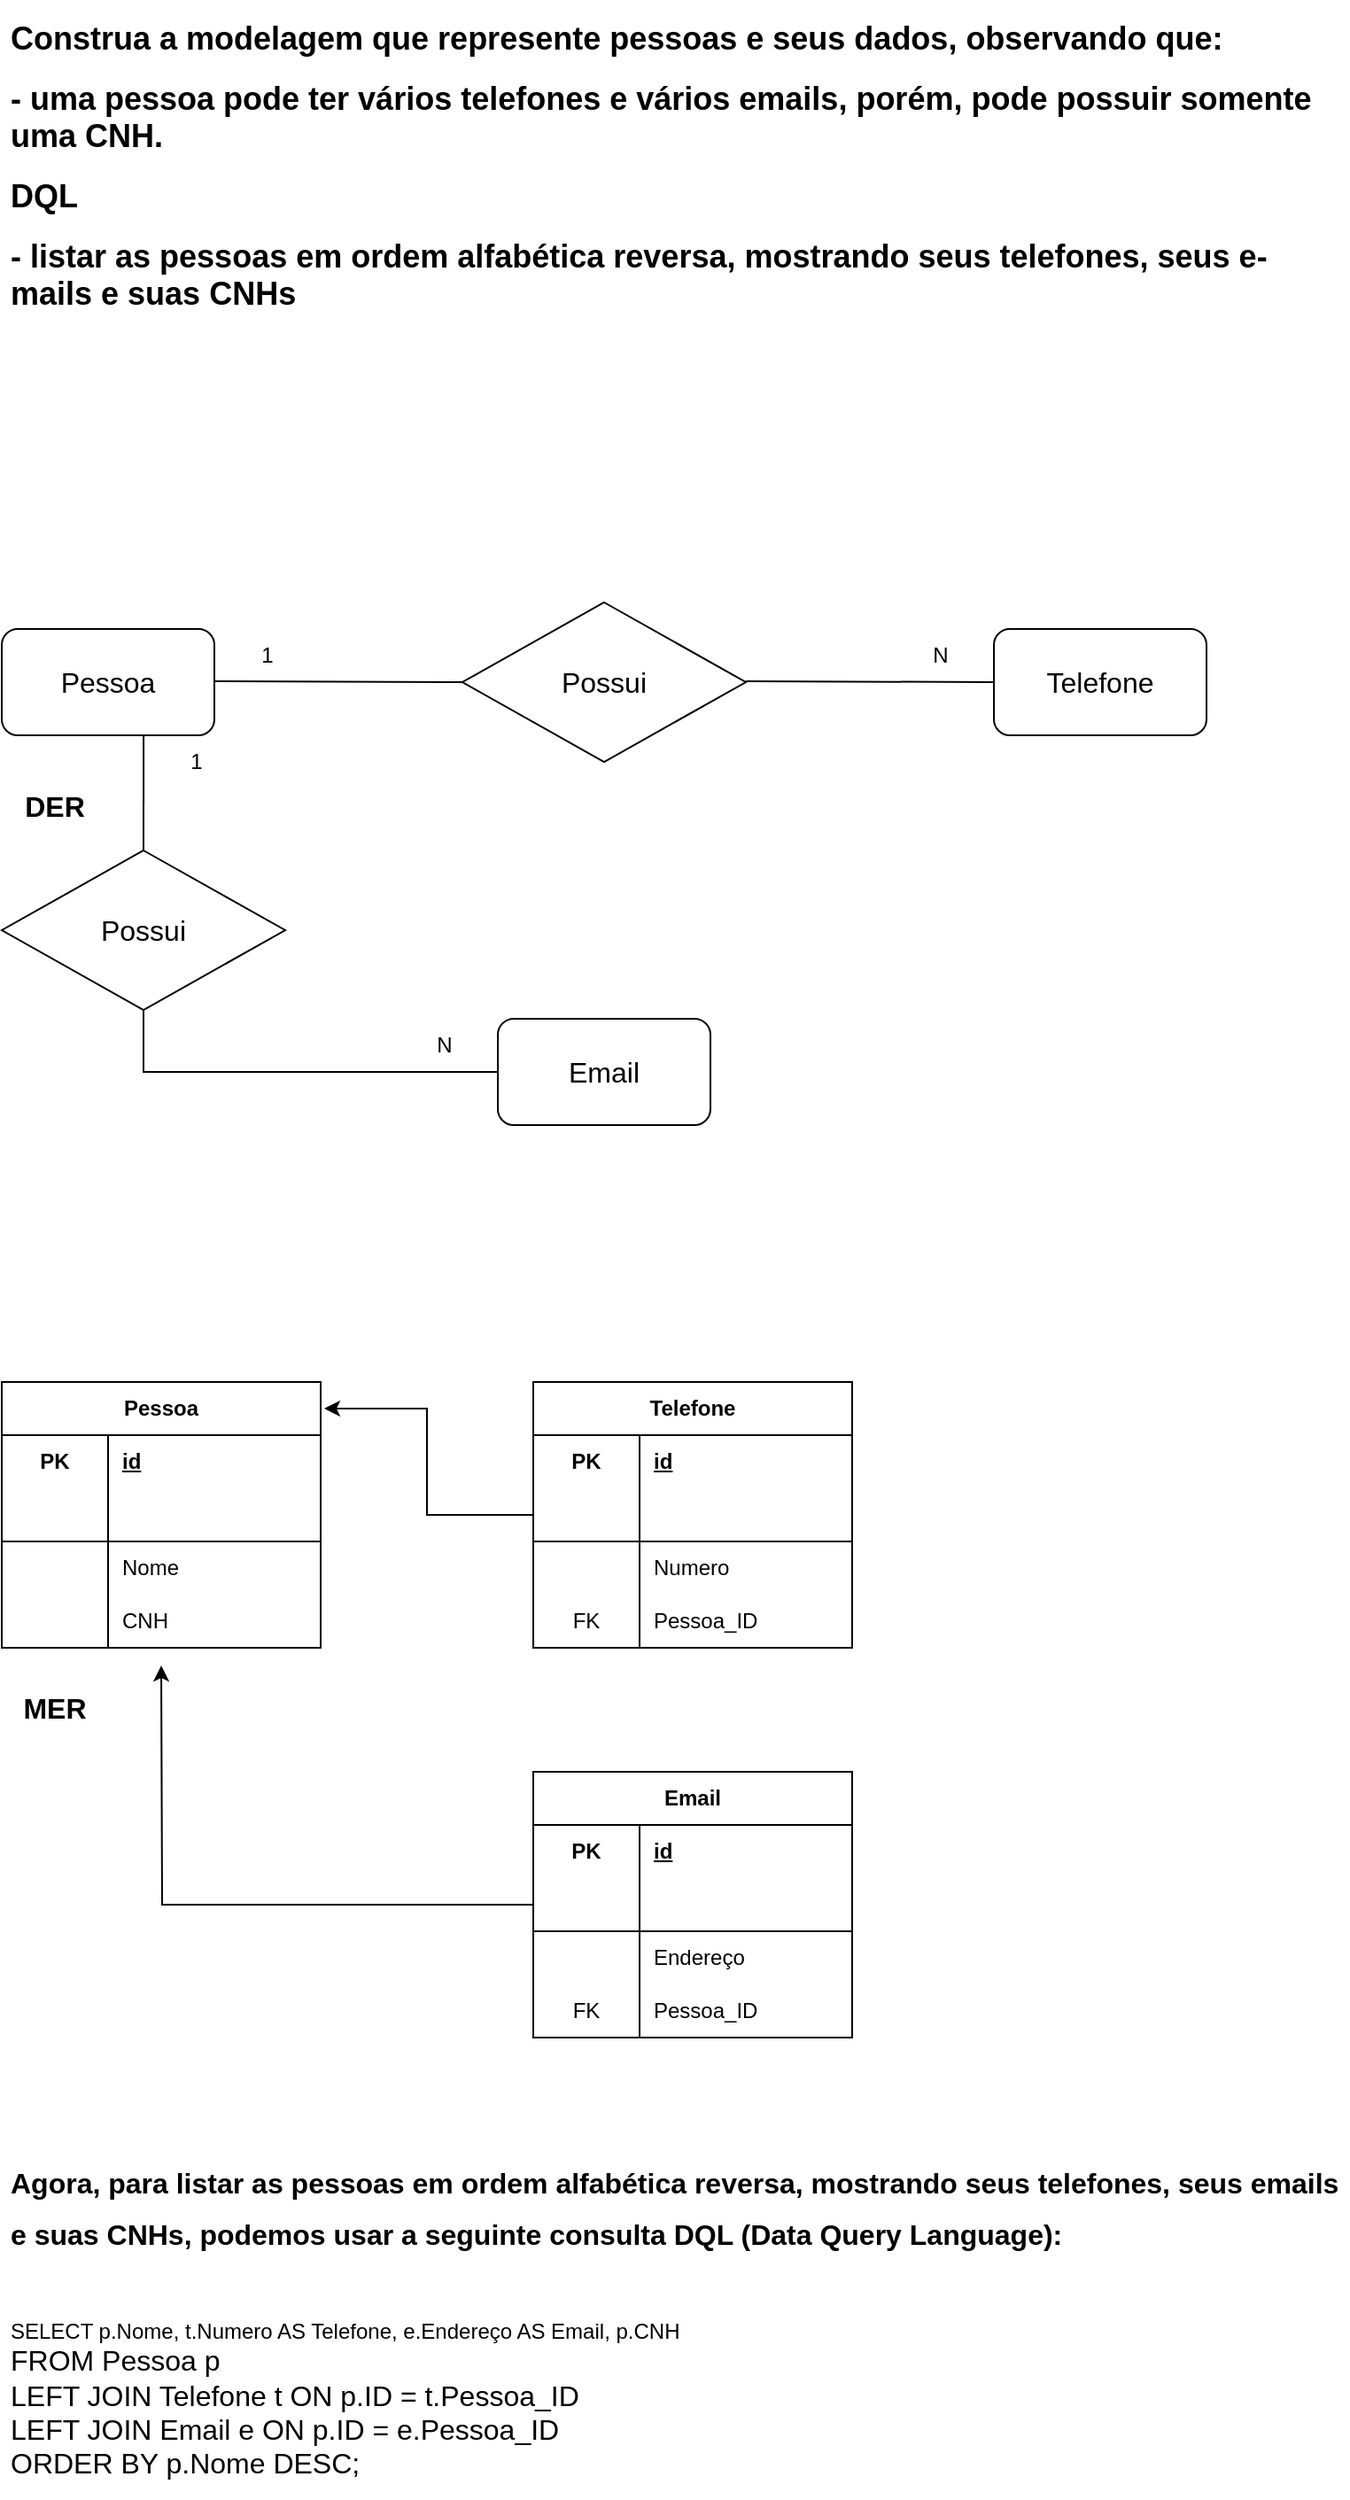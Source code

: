 <mxfile version="21.6.5" type="github">
  <diagram name="Página-1" id="QylRcB9uHjfK3iSPX28R">
    <mxGraphModel dx="1050" dy="574" grid="1" gridSize="10" guides="1" tooltips="1" connect="1" arrows="1" fold="1" page="1" pageScale="1" pageWidth="827" pageHeight="1169" math="0" shadow="0">
      <root>
        <mxCell id="0" />
        <mxCell id="1" parent="0" />
        <mxCell id="6VKLtYgtWfYLUNmkYSvm-1" value="&lt;h1 style=&quot;font-size: 18px;&quot;&gt;&lt;font style=&quot;font-size: 18px;&quot;&gt;Construa a modelagem que represente pessoas e seus dados, observando que:&lt;/font&gt;&lt;/h1&gt;&lt;h1 style=&quot;font-size: 18px;&quot;&gt;&lt;font style=&quot;font-size: 18px;&quot;&gt;- uma pessoa pode ter vários telefones e vários emails, porém, pode possuir somente uma CNH.&lt;/font&gt;&lt;/h1&gt;&lt;h1 style=&quot;font-size: 18px;&quot;&gt;&lt;font style=&quot;font-size: 18px;&quot;&gt;DQL&lt;/font&gt;&lt;/h1&gt;&lt;h1 style=&quot;font-size: 18px;&quot;&gt;&lt;font style=&quot;font-size: 18px;&quot;&gt;- listar as pessoas em ordem alfabética reversa, mostrando seus telefones, seus e-mails e suas CNHs&lt;/font&gt;&lt;/h1&gt;" style="text;html=1;strokeColor=none;fillColor=none;spacing=5;spacingTop=-20;whiteSpace=wrap;overflow=hidden;rounded=0;" parent="1" vertex="1">
          <mxGeometry x="40" y="230" width="760" height="200" as="geometry" />
        </mxCell>
        <mxCell id="6VKLtYgtWfYLUNmkYSvm-2" value="" style="group" parent="1" vertex="1" connectable="0">
          <mxGeometry x="40" y="560" width="680" height="130" as="geometry" />
        </mxCell>
        <mxCell id="6VKLtYgtWfYLUNmkYSvm-3" value="&lt;font style=&quot;font-size: 16px;&quot;&gt;Pessoa&lt;/font&gt;" style="rounded=1;whiteSpace=wrap;html=1;" parent="6VKLtYgtWfYLUNmkYSvm-2" vertex="1">
          <mxGeometry y="15" width="120" height="60" as="geometry" />
        </mxCell>
        <mxCell id="6VKLtYgtWfYLUNmkYSvm-4" value="" style="endArrow=none;html=1;rounded=0;endFill=0;" parent="6VKLtYgtWfYLUNmkYSvm-2" edge="1">
          <mxGeometry width="50" height="50" relative="1" as="geometry">
            <mxPoint x="120" y="44.5" as="sourcePoint" />
            <mxPoint x="260" y="45" as="targetPoint" />
          </mxGeometry>
        </mxCell>
        <mxCell id="6VKLtYgtWfYLUNmkYSvm-5" value="&lt;font style=&quot;font-size: 16px;&quot;&gt;Possui&lt;/font&gt;" style="rhombus;whiteSpace=wrap;html=1;" parent="6VKLtYgtWfYLUNmkYSvm-2" vertex="1">
          <mxGeometry x="260" width="160" height="90" as="geometry" />
        </mxCell>
        <mxCell id="6VKLtYgtWfYLUNmkYSvm-6" value="&lt;font style=&quot;font-size: 16px;&quot;&gt;Telefone&lt;/font&gt;" style="rounded=1;whiteSpace=wrap;html=1;" parent="6VKLtYgtWfYLUNmkYSvm-2" vertex="1">
          <mxGeometry x="560" y="15" width="120" height="60" as="geometry" />
        </mxCell>
        <mxCell id="6VKLtYgtWfYLUNmkYSvm-7" value="" style="endArrow=none;html=1;rounded=0;endFill=0;" parent="6VKLtYgtWfYLUNmkYSvm-2" edge="1">
          <mxGeometry width="50" height="50" relative="1" as="geometry">
            <mxPoint x="420" y="44.5" as="sourcePoint" />
            <mxPoint x="560" y="45" as="targetPoint" />
          </mxGeometry>
        </mxCell>
        <mxCell id="6VKLtYgtWfYLUNmkYSvm-8" value="1" style="text;html=1;strokeColor=none;fillColor=none;align=center;verticalAlign=middle;whiteSpace=wrap;rounded=0;" parent="6VKLtYgtWfYLUNmkYSvm-2" vertex="1">
          <mxGeometry x="120" y="15" width="60" height="30" as="geometry" />
        </mxCell>
        <mxCell id="6VKLtYgtWfYLUNmkYSvm-9" value="N" style="text;html=1;strokeColor=none;fillColor=none;align=center;verticalAlign=middle;whiteSpace=wrap;rounded=0;" parent="6VKLtYgtWfYLUNmkYSvm-2" vertex="1">
          <mxGeometry x="500" y="15" width="60" height="30" as="geometry" />
        </mxCell>
        <mxCell id="6VKLtYgtWfYLUNmkYSvm-10" value="&lt;font style=&quot;font-size: 16px;&quot;&gt;&lt;b&gt;DER&lt;/b&gt;&lt;/font&gt;" style="text;html=1;strokeColor=none;fillColor=none;align=center;verticalAlign=middle;whiteSpace=wrap;rounded=0;" parent="6VKLtYgtWfYLUNmkYSvm-2" vertex="1">
          <mxGeometry y="100" width="60" height="30" as="geometry" />
        </mxCell>
        <mxCell id="6VKLtYgtWfYLUNmkYSvm-34" value="1" style="text;html=1;strokeColor=none;fillColor=none;align=center;verticalAlign=middle;whiteSpace=wrap;rounded=0;" parent="6VKLtYgtWfYLUNmkYSvm-2" vertex="1">
          <mxGeometry x="80" y="75" width="60" height="30" as="geometry" />
        </mxCell>
        <mxCell id="6VKLtYgtWfYLUNmkYSvm-20" value="&lt;font style=&quot;font-size: 16px;&quot;&gt;Email&lt;/font&gt;" style="rounded=1;whiteSpace=wrap;html=1;" parent="1" vertex="1">
          <mxGeometry x="320" y="795" width="120" height="60" as="geometry" />
        </mxCell>
        <mxCell id="6VKLtYgtWfYLUNmkYSvm-35" value="N" style="text;html=1;strokeColor=none;fillColor=none;align=center;verticalAlign=middle;whiteSpace=wrap;rounded=0;" parent="1" vertex="1">
          <mxGeometry x="260" y="795" width="60" height="30" as="geometry" />
        </mxCell>
        <mxCell id="6VKLtYgtWfYLUNmkYSvm-36" value="&lt;font style=&quot;font-size: 16px;&quot;&gt;&lt;b&gt;MER&lt;/b&gt;&lt;/font&gt;" style="text;html=1;strokeColor=none;fillColor=none;align=center;verticalAlign=middle;whiteSpace=wrap;rounded=0;" parent="1" vertex="1">
          <mxGeometry x="40" y="1169" width="60" height="30" as="geometry" />
        </mxCell>
        <mxCell id="6VKLtYgtWfYLUNmkYSvm-22" value="" style="endArrow=none;html=1;rounded=0;entryX=0;entryY=0.5;entryDx=0;entryDy=0;endFill=0;" parent="1" source="6VKLtYgtWfYLUNmkYSvm-21" target="6VKLtYgtWfYLUNmkYSvm-20" edge="1">
          <mxGeometry width="50" height="50" relative="1" as="geometry">
            <mxPoint x="120.04" y="635" as="sourcePoint" />
            <mxPoint x="120" y="777.02" as="targetPoint" />
            <Array as="points">
              <mxPoint x="120" y="825" />
            </Array>
          </mxGeometry>
        </mxCell>
        <mxCell id="6VKLtYgtWfYLUNmkYSvm-38" value="" style="endArrow=none;html=1;rounded=0;entryX=0.5;entryY=0;entryDx=0;entryDy=0;endFill=0;" parent="1" target="6VKLtYgtWfYLUNmkYSvm-21" edge="1">
          <mxGeometry width="50" height="50" relative="1" as="geometry">
            <mxPoint x="120.04" y="635" as="sourcePoint" />
            <mxPoint x="320" y="825" as="targetPoint" />
            <Array as="points" />
          </mxGeometry>
        </mxCell>
        <mxCell id="6VKLtYgtWfYLUNmkYSvm-21" value="&lt;font style=&quot;font-size: 16px;&quot;&gt;Possui&lt;/font&gt;" style="rhombus;whiteSpace=wrap;html=1;" parent="1" vertex="1">
          <mxGeometry x="40" y="700" width="160" height="90" as="geometry" />
        </mxCell>
        <mxCell id="6VKLtYgtWfYLUNmkYSvm-39" value="Pessoa" style="shape=table;startSize=30;container=1;collapsible=1;childLayout=tableLayout;fixedRows=1;rowLines=0;fontStyle=1;align=center;resizeLast=1;html=1;whiteSpace=wrap;" parent="1" vertex="1">
          <mxGeometry x="40" y="1000" width="180" height="150" as="geometry" />
        </mxCell>
        <mxCell id="6VKLtYgtWfYLUNmkYSvm-40" value="" style="shape=tableRow;horizontal=0;startSize=0;swimlaneHead=0;swimlaneBody=0;fillColor=none;collapsible=0;dropTarget=0;points=[[0,0.5],[1,0.5]];portConstraint=eastwest;top=0;left=0;right=0;bottom=0;html=1;" parent="6VKLtYgtWfYLUNmkYSvm-39" vertex="1">
          <mxGeometry y="30" width="180" height="30" as="geometry" />
        </mxCell>
        <mxCell id="6VKLtYgtWfYLUNmkYSvm-41" value="PK" style="shape=partialRectangle;connectable=0;fillColor=none;top=0;left=0;bottom=0;right=0;fontStyle=1;overflow=hidden;html=1;whiteSpace=wrap;" parent="6VKLtYgtWfYLUNmkYSvm-40" vertex="1">
          <mxGeometry width="60" height="30" as="geometry">
            <mxRectangle width="60" height="30" as="alternateBounds" />
          </mxGeometry>
        </mxCell>
        <mxCell id="6VKLtYgtWfYLUNmkYSvm-42" value="id" style="shape=partialRectangle;connectable=0;fillColor=none;top=0;left=0;bottom=0;right=0;align=left;spacingLeft=6;fontStyle=5;overflow=hidden;html=1;whiteSpace=wrap;" parent="6VKLtYgtWfYLUNmkYSvm-40" vertex="1">
          <mxGeometry x="60" width="120" height="30" as="geometry">
            <mxRectangle width="120" height="30" as="alternateBounds" />
          </mxGeometry>
        </mxCell>
        <mxCell id="6VKLtYgtWfYLUNmkYSvm-43" value="" style="shape=tableRow;horizontal=0;startSize=0;swimlaneHead=0;swimlaneBody=0;fillColor=none;collapsible=0;dropTarget=0;points=[[0,0.5],[1,0.5]];portConstraint=eastwest;top=0;left=0;right=0;bottom=1;html=1;" parent="6VKLtYgtWfYLUNmkYSvm-39" vertex="1">
          <mxGeometry y="60" width="180" height="30" as="geometry" />
        </mxCell>
        <mxCell id="6VKLtYgtWfYLUNmkYSvm-44" value="" style="shape=partialRectangle;connectable=0;fillColor=none;top=0;left=0;bottom=0;right=0;fontStyle=1;overflow=hidden;html=1;whiteSpace=wrap;" parent="6VKLtYgtWfYLUNmkYSvm-43" vertex="1">
          <mxGeometry width="60" height="30" as="geometry">
            <mxRectangle width="60" height="30" as="alternateBounds" />
          </mxGeometry>
        </mxCell>
        <mxCell id="6VKLtYgtWfYLUNmkYSvm-45" value="" style="shape=partialRectangle;connectable=0;fillColor=none;top=0;left=0;bottom=0;right=0;align=left;spacingLeft=6;fontStyle=5;overflow=hidden;html=1;whiteSpace=wrap;" parent="6VKLtYgtWfYLUNmkYSvm-43" vertex="1">
          <mxGeometry x="60" width="120" height="30" as="geometry">
            <mxRectangle width="120" height="30" as="alternateBounds" />
          </mxGeometry>
        </mxCell>
        <mxCell id="6VKLtYgtWfYLUNmkYSvm-46" value="" style="shape=tableRow;horizontal=0;startSize=0;swimlaneHead=0;swimlaneBody=0;fillColor=none;collapsible=0;dropTarget=0;points=[[0,0.5],[1,0.5]];portConstraint=eastwest;top=0;left=0;right=0;bottom=0;html=1;" parent="6VKLtYgtWfYLUNmkYSvm-39" vertex="1">
          <mxGeometry y="90" width="180" height="30" as="geometry" />
        </mxCell>
        <mxCell id="6VKLtYgtWfYLUNmkYSvm-47" value="" style="shape=partialRectangle;connectable=0;fillColor=none;top=0;left=0;bottom=0;right=0;editable=1;overflow=hidden;html=1;whiteSpace=wrap;" parent="6VKLtYgtWfYLUNmkYSvm-46" vertex="1">
          <mxGeometry width="60" height="30" as="geometry">
            <mxRectangle width="60" height="30" as="alternateBounds" />
          </mxGeometry>
        </mxCell>
        <mxCell id="6VKLtYgtWfYLUNmkYSvm-48" value="Nome" style="shape=partialRectangle;connectable=0;fillColor=none;top=0;left=0;bottom=0;right=0;align=left;spacingLeft=6;overflow=hidden;html=1;whiteSpace=wrap;" parent="6VKLtYgtWfYLUNmkYSvm-46" vertex="1">
          <mxGeometry x="60" width="120" height="30" as="geometry">
            <mxRectangle width="120" height="30" as="alternateBounds" />
          </mxGeometry>
        </mxCell>
        <mxCell id="6VKLtYgtWfYLUNmkYSvm-49" value="" style="shape=tableRow;horizontal=0;startSize=0;swimlaneHead=0;swimlaneBody=0;fillColor=none;collapsible=0;dropTarget=0;points=[[0,0.5],[1,0.5]];portConstraint=eastwest;top=0;left=0;right=0;bottom=0;html=1;" parent="6VKLtYgtWfYLUNmkYSvm-39" vertex="1">
          <mxGeometry y="120" width="180" height="30" as="geometry" />
        </mxCell>
        <mxCell id="6VKLtYgtWfYLUNmkYSvm-50" value="" style="shape=partialRectangle;connectable=0;fillColor=none;top=0;left=0;bottom=0;right=0;editable=1;overflow=hidden;html=1;whiteSpace=wrap;" parent="6VKLtYgtWfYLUNmkYSvm-49" vertex="1">
          <mxGeometry width="60" height="30" as="geometry">
            <mxRectangle width="60" height="30" as="alternateBounds" />
          </mxGeometry>
        </mxCell>
        <mxCell id="6VKLtYgtWfYLUNmkYSvm-51" value="CNH" style="shape=partialRectangle;connectable=0;fillColor=none;top=0;left=0;bottom=0;right=0;align=left;spacingLeft=6;overflow=hidden;html=1;whiteSpace=wrap;" parent="6VKLtYgtWfYLUNmkYSvm-49" vertex="1">
          <mxGeometry x="60" width="120" height="30" as="geometry">
            <mxRectangle width="120" height="30" as="alternateBounds" />
          </mxGeometry>
        </mxCell>
        <mxCell id="6VKLtYgtWfYLUNmkYSvm-78" style="edgeStyle=orthogonalEdgeStyle;rounded=0;orthogonalLoop=1;jettySize=auto;html=1;entryX=1.011;entryY=0.1;entryDx=0;entryDy=0;entryPerimeter=0;" parent="1" source="6VKLtYgtWfYLUNmkYSvm-52" target="6VKLtYgtWfYLUNmkYSvm-39" edge="1">
          <mxGeometry relative="1" as="geometry" />
        </mxCell>
        <mxCell id="6VKLtYgtWfYLUNmkYSvm-52" value="Telefone" style="shape=table;startSize=30;container=1;collapsible=1;childLayout=tableLayout;fixedRows=1;rowLines=0;fontStyle=1;align=center;resizeLast=1;html=1;whiteSpace=wrap;" parent="1" vertex="1">
          <mxGeometry x="340" y="1000" width="180" height="150" as="geometry" />
        </mxCell>
        <mxCell id="6VKLtYgtWfYLUNmkYSvm-53" value="" style="shape=tableRow;horizontal=0;startSize=0;swimlaneHead=0;swimlaneBody=0;fillColor=none;collapsible=0;dropTarget=0;points=[[0,0.5],[1,0.5]];portConstraint=eastwest;top=0;left=0;right=0;bottom=0;html=1;" parent="6VKLtYgtWfYLUNmkYSvm-52" vertex="1">
          <mxGeometry y="30" width="180" height="30" as="geometry" />
        </mxCell>
        <mxCell id="6VKLtYgtWfYLUNmkYSvm-54" value="PK" style="shape=partialRectangle;connectable=0;fillColor=none;top=0;left=0;bottom=0;right=0;fontStyle=1;overflow=hidden;html=1;whiteSpace=wrap;" parent="6VKLtYgtWfYLUNmkYSvm-53" vertex="1">
          <mxGeometry width="60" height="30" as="geometry">
            <mxRectangle width="60" height="30" as="alternateBounds" />
          </mxGeometry>
        </mxCell>
        <mxCell id="6VKLtYgtWfYLUNmkYSvm-55" value="id" style="shape=partialRectangle;connectable=0;fillColor=none;top=0;left=0;bottom=0;right=0;align=left;spacingLeft=6;fontStyle=5;overflow=hidden;html=1;whiteSpace=wrap;" parent="6VKLtYgtWfYLUNmkYSvm-53" vertex="1">
          <mxGeometry x="60" width="120" height="30" as="geometry">
            <mxRectangle width="120" height="30" as="alternateBounds" />
          </mxGeometry>
        </mxCell>
        <mxCell id="6VKLtYgtWfYLUNmkYSvm-56" value="" style="shape=tableRow;horizontal=0;startSize=0;swimlaneHead=0;swimlaneBody=0;fillColor=none;collapsible=0;dropTarget=0;points=[[0,0.5],[1,0.5]];portConstraint=eastwest;top=0;left=0;right=0;bottom=1;html=1;" parent="6VKLtYgtWfYLUNmkYSvm-52" vertex="1">
          <mxGeometry y="60" width="180" height="30" as="geometry" />
        </mxCell>
        <mxCell id="6VKLtYgtWfYLUNmkYSvm-57" value="" style="shape=partialRectangle;connectable=0;fillColor=none;top=0;left=0;bottom=0;right=0;fontStyle=1;overflow=hidden;html=1;whiteSpace=wrap;" parent="6VKLtYgtWfYLUNmkYSvm-56" vertex="1">
          <mxGeometry width="60" height="30" as="geometry">
            <mxRectangle width="60" height="30" as="alternateBounds" />
          </mxGeometry>
        </mxCell>
        <mxCell id="6VKLtYgtWfYLUNmkYSvm-58" value="" style="shape=partialRectangle;connectable=0;fillColor=none;top=0;left=0;bottom=0;right=0;align=left;spacingLeft=6;fontStyle=5;overflow=hidden;html=1;whiteSpace=wrap;" parent="6VKLtYgtWfYLUNmkYSvm-56" vertex="1">
          <mxGeometry x="60" width="120" height="30" as="geometry">
            <mxRectangle width="120" height="30" as="alternateBounds" />
          </mxGeometry>
        </mxCell>
        <mxCell id="6VKLtYgtWfYLUNmkYSvm-59" value="" style="shape=tableRow;horizontal=0;startSize=0;swimlaneHead=0;swimlaneBody=0;fillColor=none;collapsible=0;dropTarget=0;points=[[0,0.5],[1,0.5]];portConstraint=eastwest;top=0;left=0;right=0;bottom=0;html=1;" parent="6VKLtYgtWfYLUNmkYSvm-52" vertex="1">
          <mxGeometry y="90" width="180" height="30" as="geometry" />
        </mxCell>
        <mxCell id="6VKLtYgtWfYLUNmkYSvm-60" value="" style="shape=partialRectangle;connectable=0;fillColor=none;top=0;left=0;bottom=0;right=0;editable=1;overflow=hidden;html=1;whiteSpace=wrap;" parent="6VKLtYgtWfYLUNmkYSvm-59" vertex="1">
          <mxGeometry width="60" height="30" as="geometry">
            <mxRectangle width="60" height="30" as="alternateBounds" />
          </mxGeometry>
        </mxCell>
        <mxCell id="6VKLtYgtWfYLUNmkYSvm-61" value="Numero" style="shape=partialRectangle;connectable=0;fillColor=none;top=0;left=0;bottom=0;right=0;align=left;spacingLeft=6;overflow=hidden;html=1;whiteSpace=wrap;" parent="6VKLtYgtWfYLUNmkYSvm-59" vertex="1">
          <mxGeometry x="60" width="120" height="30" as="geometry">
            <mxRectangle width="120" height="30" as="alternateBounds" />
          </mxGeometry>
        </mxCell>
        <mxCell id="6VKLtYgtWfYLUNmkYSvm-62" value="" style="shape=tableRow;horizontal=0;startSize=0;swimlaneHead=0;swimlaneBody=0;fillColor=none;collapsible=0;dropTarget=0;points=[[0,0.5],[1,0.5]];portConstraint=eastwest;top=0;left=0;right=0;bottom=0;html=1;" parent="6VKLtYgtWfYLUNmkYSvm-52" vertex="1">
          <mxGeometry y="120" width="180" height="30" as="geometry" />
        </mxCell>
        <mxCell id="6VKLtYgtWfYLUNmkYSvm-63" value="FK" style="shape=partialRectangle;connectable=0;fillColor=none;top=0;left=0;bottom=0;right=0;editable=1;overflow=hidden;html=1;whiteSpace=wrap;" parent="6VKLtYgtWfYLUNmkYSvm-62" vertex="1">
          <mxGeometry width="60" height="30" as="geometry">
            <mxRectangle width="60" height="30" as="alternateBounds" />
          </mxGeometry>
        </mxCell>
        <mxCell id="6VKLtYgtWfYLUNmkYSvm-64" value="Pessoa_ID" style="shape=partialRectangle;connectable=0;fillColor=none;top=0;left=0;bottom=0;right=0;align=left;spacingLeft=6;overflow=hidden;html=1;whiteSpace=wrap;" parent="6VKLtYgtWfYLUNmkYSvm-62" vertex="1">
          <mxGeometry x="60" width="120" height="30" as="geometry">
            <mxRectangle width="120" height="30" as="alternateBounds" />
          </mxGeometry>
        </mxCell>
        <mxCell id="6VKLtYgtWfYLUNmkYSvm-79" style="edgeStyle=orthogonalEdgeStyle;rounded=0;orthogonalLoop=1;jettySize=auto;html=1;" parent="1" source="6VKLtYgtWfYLUNmkYSvm-65" edge="1">
          <mxGeometry relative="1" as="geometry">
            <mxPoint x="130" y="1160" as="targetPoint" />
          </mxGeometry>
        </mxCell>
        <mxCell id="6VKLtYgtWfYLUNmkYSvm-65" value="Email" style="shape=table;startSize=30;container=1;collapsible=1;childLayout=tableLayout;fixedRows=1;rowLines=0;fontStyle=1;align=center;resizeLast=1;html=1;whiteSpace=wrap;" parent="1" vertex="1">
          <mxGeometry x="340" y="1220" width="180" height="150" as="geometry" />
        </mxCell>
        <mxCell id="6VKLtYgtWfYLUNmkYSvm-66" value="" style="shape=tableRow;horizontal=0;startSize=0;swimlaneHead=0;swimlaneBody=0;fillColor=none;collapsible=0;dropTarget=0;points=[[0,0.5],[1,0.5]];portConstraint=eastwest;top=0;left=0;right=0;bottom=0;html=1;" parent="6VKLtYgtWfYLUNmkYSvm-65" vertex="1">
          <mxGeometry y="30" width="180" height="30" as="geometry" />
        </mxCell>
        <mxCell id="6VKLtYgtWfYLUNmkYSvm-67" value="PK" style="shape=partialRectangle;connectable=0;fillColor=none;top=0;left=0;bottom=0;right=0;fontStyle=1;overflow=hidden;html=1;whiteSpace=wrap;" parent="6VKLtYgtWfYLUNmkYSvm-66" vertex="1">
          <mxGeometry width="60" height="30" as="geometry">
            <mxRectangle width="60" height="30" as="alternateBounds" />
          </mxGeometry>
        </mxCell>
        <mxCell id="6VKLtYgtWfYLUNmkYSvm-68" value="id" style="shape=partialRectangle;connectable=0;fillColor=none;top=0;left=0;bottom=0;right=0;align=left;spacingLeft=6;fontStyle=5;overflow=hidden;html=1;whiteSpace=wrap;" parent="6VKLtYgtWfYLUNmkYSvm-66" vertex="1">
          <mxGeometry x="60" width="120" height="30" as="geometry">
            <mxRectangle width="120" height="30" as="alternateBounds" />
          </mxGeometry>
        </mxCell>
        <mxCell id="6VKLtYgtWfYLUNmkYSvm-69" value="" style="shape=tableRow;horizontal=0;startSize=0;swimlaneHead=0;swimlaneBody=0;fillColor=none;collapsible=0;dropTarget=0;points=[[0,0.5],[1,0.5]];portConstraint=eastwest;top=0;left=0;right=0;bottom=1;html=1;" parent="6VKLtYgtWfYLUNmkYSvm-65" vertex="1">
          <mxGeometry y="60" width="180" height="30" as="geometry" />
        </mxCell>
        <mxCell id="6VKLtYgtWfYLUNmkYSvm-70" value="" style="shape=partialRectangle;connectable=0;fillColor=none;top=0;left=0;bottom=0;right=0;fontStyle=1;overflow=hidden;html=1;whiteSpace=wrap;" parent="6VKLtYgtWfYLUNmkYSvm-69" vertex="1">
          <mxGeometry width="60" height="30" as="geometry">
            <mxRectangle width="60" height="30" as="alternateBounds" />
          </mxGeometry>
        </mxCell>
        <mxCell id="6VKLtYgtWfYLUNmkYSvm-71" value="" style="shape=partialRectangle;connectable=0;fillColor=none;top=0;left=0;bottom=0;right=0;align=left;spacingLeft=6;fontStyle=5;overflow=hidden;html=1;whiteSpace=wrap;" parent="6VKLtYgtWfYLUNmkYSvm-69" vertex="1">
          <mxGeometry x="60" width="120" height="30" as="geometry">
            <mxRectangle width="120" height="30" as="alternateBounds" />
          </mxGeometry>
        </mxCell>
        <mxCell id="6VKLtYgtWfYLUNmkYSvm-72" value="" style="shape=tableRow;horizontal=0;startSize=0;swimlaneHead=0;swimlaneBody=0;fillColor=none;collapsible=0;dropTarget=0;points=[[0,0.5],[1,0.5]];portConstraint=eastwest;top=0;left=0;right=0;bottom=0;html=1;" parent="6VKLtYgtWfYLUNmkYSvm-65" vertex="1">
          <mxGeometry y="90" width="180" height="30" as="geometry" />
        </mxCell>
        <mxCell id="6VKLtYgtWfYLUNmkYSvm-73" value="" style="shape=partialRectangle;connectable=0;fillColor=none;top=0;left=0;bottom=0;right=0;editable=1;overflow=hidden;html=1;whiteSpace=wrap;" parent="6VKLtYgtWfYLUNmkYSvm-72" vertex="1">
          <mxGeometry width="60" height="30" as="geometry">
            <mxRectangle width="60" height="30" as="alternateBounds" />
          </mxGeometry>
        </mxCell>
        <mxCell id="6VKLtYgtWfYLUNmkYSvm-74" value="Endereço" style="shape=partialRectangle;connectable=0;fillColor=none;top=0;left=0;bottom=0;right=0;align=left;spacingLeft=6;overflow=hidden;html=1;whiteSpace=wrap;" parent="6VKLtYgtWfYLUNmkYSvm-72" vertex="1">
          <mxGeometry x="60" width="120" height="30" as="geometry">
            <mxRectangle width="120" height="30" as="alternateBounds" />
          </mxGeometry>
        </mxCell>
        <mxCell id="6VKLtYgtWfYLUNmkYSvm-75" value="" style="shape=tableRow;horizontal=0;startSize=0;swimlaneHead=0;swimlaneBody=0;fillColor=none;collapsible=0;dropTarget=0;points=[[0,0.5],[1,0.5]];portConstraint=eastwest;top=0;left=0;right=0;bottom=0;html=1;" parent="6VKLtYgtWfYLUNmkYSvm-65" vertex="1">
          <mxGeometry y="120" width="180" height="30" as="geometry" />
        </mxCell>
        <mxCell id="6VKLtYgtWfYLUNmkYSvm-76" value="FK" style="shape=partialRectangle;connectable=0;fillColor=none;top=0;left=0;bottom=0;right=0;editable=1;overflow=hidden;html=1;whiteSpace=wrap;" parent="6VKLtYgtWfYLUNmkYSvm-75" vertex="1">
          <mxGeometry width="60" height="30" as="geometry">
            <mxRectangle width="60" height="30" as="alternateBounds" />
          </mxGeometry>
        </mxCell>
        <mxCell id="6VKLtYgtWfYLUNmkYSvm-77" value="Pessoa_ID" style="shape=partialRectangle;connectable=0;fillColor=none;top=0;left=0;bottom=0;right=0;align=left;spacingLeft=6;overflow=hidden;html=1;whiteSpace=wrap;" parent="6VKLtYgtWfYLUNmkYSvm-75" vertex="1">
          <mxGeometry x="60" width="120" height="30" as="geometry">
            <mxRectangle width="120" height="30" as="alternateBounds" />
          </mxGeometry>
        </mxCell>
        <mxCell id="6VKLtYgtWfYLUNmkYSvm-96" value="&lt;h1&gt;&lt;font style=&quot;font-size: 16px;&quot;&gt;Agora, para listar as pessoas em ordem alfabética reversa, mostrando seus telefones, seus emails e suas CNHs, podemos usar a seguinte consulta DQL (Data Query Language):&lt;/font&gt;&lt;br&gt;&lt;/h1&gt;&lt;div&gt;&lt;font style=&quot;font-size: 16px;&quot;&gt;&lt;br&gt;&lt;/font&gt;&lt;/div&gt;&lt;div&gt;&lt;font style=&quot;&quot;&gt;&lt;div style=&quot;&quot;&gt;SELECT p.Nome, t.Numero AS Telefone, e.Endereço AS Email, p.CNH&lt;/div&gt;&lt;div style=&quot;&quot;&gt;&lt;span style=&quot;font-size: 16px;&quot;&gt;FROM Pessoa p&lt;/span&gt;&lt;/div&gt;&lt;div style=&quot;&quot;&gt;&lt;span style=&quot;font-size: 16px;&quot;&gt;LEFT JOIN Telefone t ON p.ID = t.Pessoa_ID&lt;/span&gt;&lt;/div&gt;&lt;div style=&quot;&quot;&gt;&lt;span style=&quot;font-size: 16px;&quot;&gt;LEFT JOIN Email e ON p.ID = e.Pessoa_ID&lt;/span&gt;&lt;/div&gt;&lt;div style=&quot;&quot;&gt;&lt;span style=&quot;font-size: 16px;&quot;&gt;ORDER BY p.Nome DESC;&lt;/span&gt;&lt;/div&gt;&lt;div style=&quot;font-size: 16px;&quot;&gt;&lt;br&gt;&lt;/div&gt;&lt;/font&gt;&lt;/div&gt;" style="text;html=1;strokeColor=none;fillColor=none;spacing=5;spacingTop=-20;whiteSpace=wrap;overflow=hidden;rounded=0;" parent="1" vertex="1">
          <mxGeometry x="40" y="1430" width="760" height="200" as="geometry" />
        </mxCell>
      </root>
    </mxGraphModel>
  </diagram>
</mxfile>
